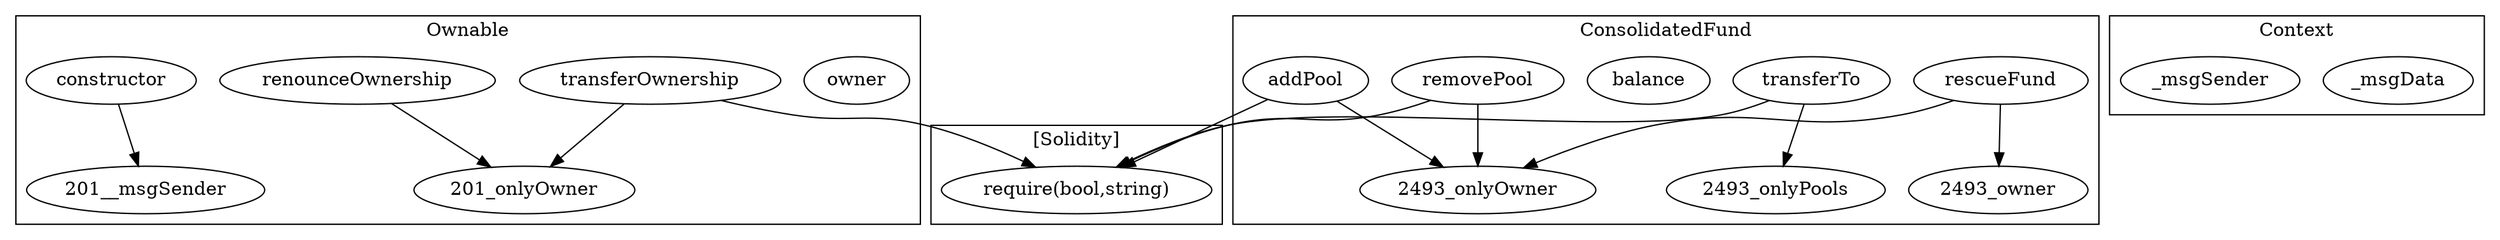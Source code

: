 strict digraph {
subgraph cluster_201_Ownable {
label = "Ownable"
"201_owner" [label="owner"]
"201_constructor" [label="constructor"]
"201_renounceOwnership" [label="renounceOwnership"]
"201_transferOwnership" [label="transferOwnership"]
"201_transferOwnership" -> "201_onlyOwner"
"201_renounceOwnership" -> "201_onlyOwner"
"201_constructor" -> "201__msgSender"
}subgraph cluster_1394_Context {
label = "Context"
"1394__msgData" [label="_msgData"]
"1394__msgSender" [label="_msgSender"]
}subgraph cluster_2493_ConsolidatedFund {
label = "ConsolidatedFund"
"2493_removePool" [label="removePool"]
"2493_transferTo" [label="transferTo"]
"2493_balance" [label="balance"]
"2493_addPool" [label="addPool"]
"2493_rescueFund" [label="rescueFund"]
"2493_addPool" -> "2493_onlyOwner"
"2493_rescueFund" -> "2493_onlyOwner"
"2493_rescueFund" -> "2493_owner"
"2493_transferTo" -> "2493_onlyPools"
"2493_removePool" -> "2493_onlyOwner"
}subgraph cluster_solidity {
label = "[Solidity]"
"require(bool,string)" 
"2493_removePool" -> "require(bool,string)"
"2493_addPool" -> "require(bool,string)"
"2493_transferTo" -> "require(bool,string)"
"201_transferOwnership" -> "require(bool,string)"
}
}